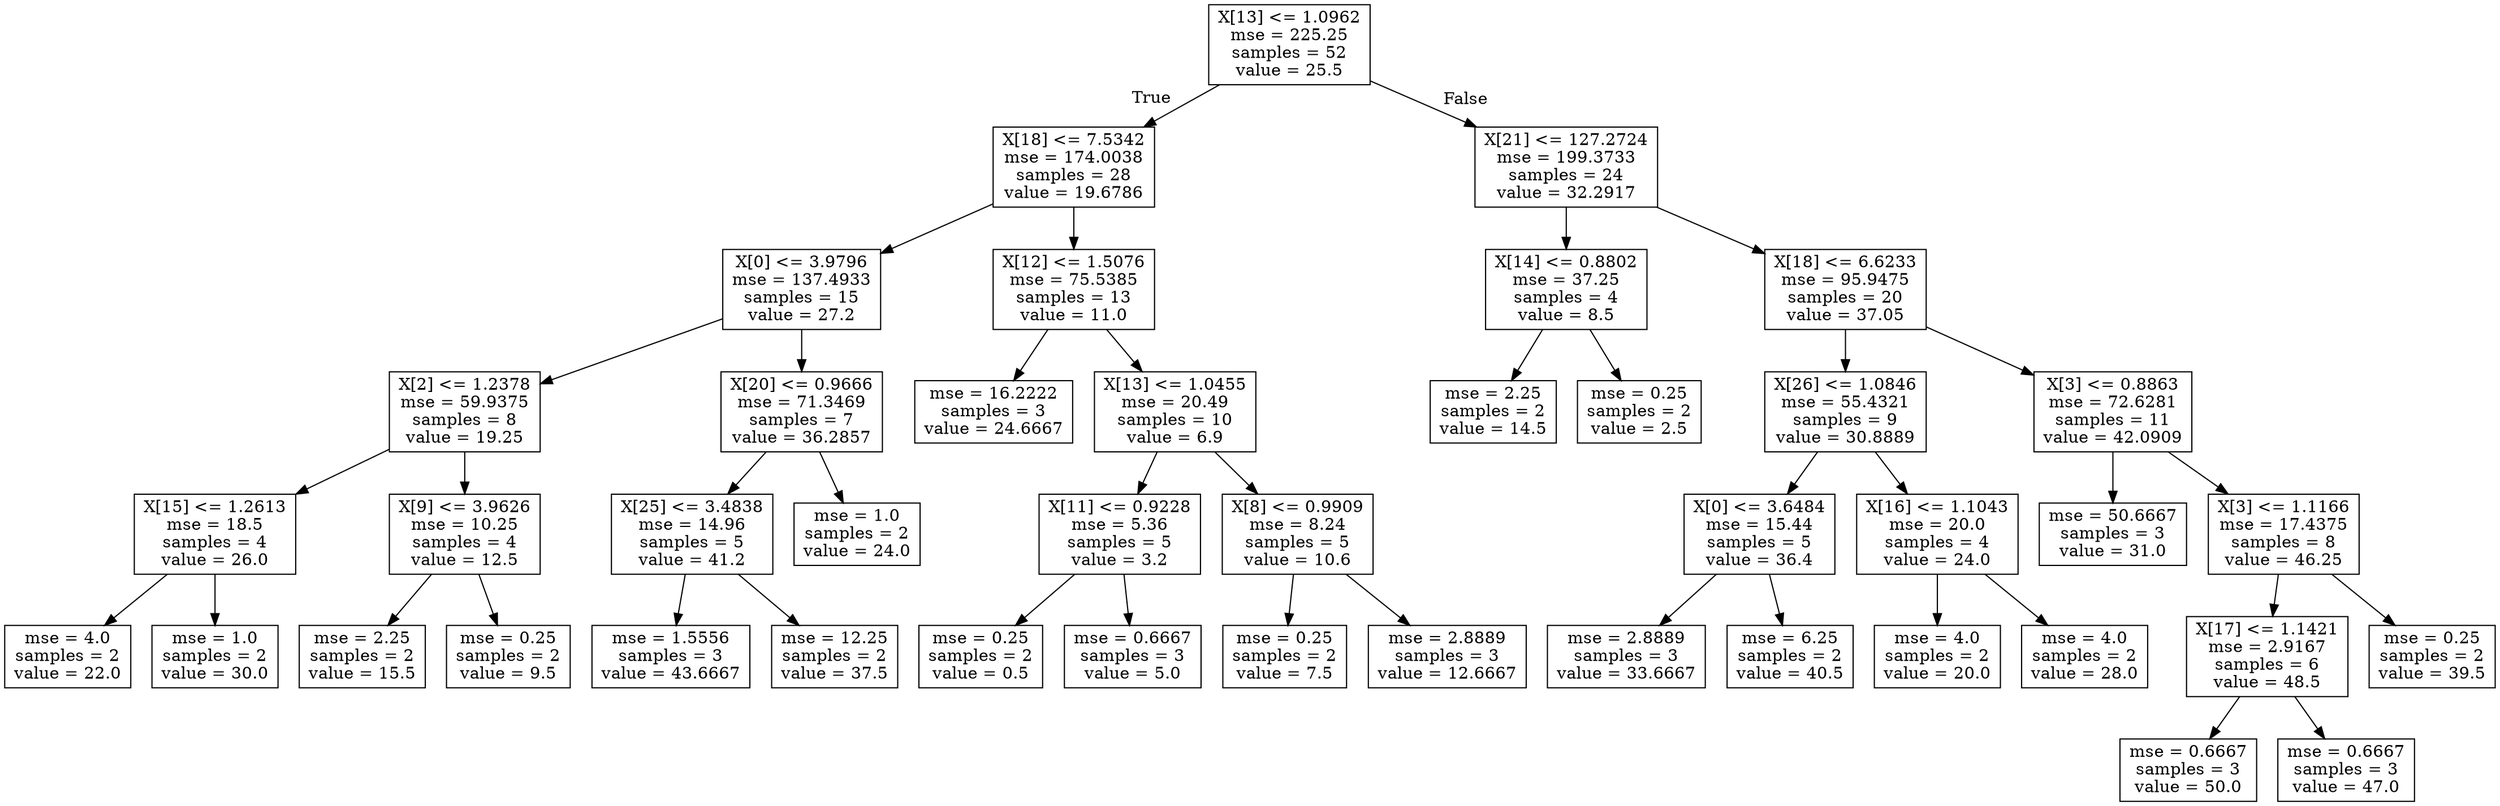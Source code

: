 digraph Tree {
node [shape=box] ;
0 [label="X[13] <= 1.0962\nmse = 225.25\nsamples = 52\nvalue = 25.5"] ;
1 [label="X[18] <= 7.5342\nmse = 174.0038\nsamples = 28\nvalue = 19.6786"] ;
0 -> 1 [labeldistance=2.5, labelangle=45, headlabel="True"] ;
2 [label="X[0] <= 3.9796\nmse = 137.4933\nsamples = 15\nvalue = 27.2"] ;
1 -> 2 ;
3 [label="X[2] <= 1.2378\nmse = 59.9375\nsamples = 8\nvalue = 19.25"] ;
2 -> 3 ;
4 [label="X[15] <= 1.2613\nmse = 18.5\nsamples = 4\nvalue = 26.0"] ;
3 -> 4 ;
5 [label="mse = 4.0\nsamples = 2\nvalue = 22.0"] ;
4 -> 5 ;
6 [label="mse = 1.0\nsamples = 2\nvalue = 30.0"] ;
4 -> 6 ;
7 [label="X[9] <= 3.9626\nmse = 10.25\nsamples = 4\nvalue = 12.5"] ;
3 -> 7 ;
8 [label="mse = 2.25\nsamples = 2\nvalue = 15.5"] ;
7 -> 8 ;
9 [label="mse = 0.25\nsamples = 2\nvalue = 9.5"] ;
7 -> 9 ;
10 [label="X[20] <= 0.9666\nmse = 71.3469\nsamples = 7\nvalue = 36.2857"] ;
2 -> 10 ;
11 [label="X[25] <= 3.4838\nmse = 14.96\nsamples = 5\nvalue = 41.2"] ;
10 -> 11 ;
12 [label="mse = 1.5556\nsamples = 3\nvalue = 43.6667"] ;
11 -> 12 ;
13 [label="mse = 12.25\nsamples = 2\nvalue = 37.5"] ;
11 -> 13 ;
14 [label="mse = 1.0\nsamples = 2\nvalue = 24.0"] ;
10 -> 14 ;
15 [label="X[12] <= 1.5076\nmse = 75.5385\nsamples = 13\nvalue = 11.0"] ;
1 -> 15 ;
16 [label="mse = 16.2222\nsamples = 3\nvalue = 24.6667"] ;
15 -> 16 ;
17 [label="X[13] <= 1.0455\nmse = 20.49\nsamples = 10\nvalue = 6.9"] ;
15 -> 17 ;
18 [label="X[11] <= 0.9228\nmse = 5.36\nsamples = 5\nvalue = 3.2"] ;
17 -> 18 ;
19 [label="mse = 0.25\nsamples = 2\nvalue = 0.5"] ;
18 -> 19 ;
20 [label="mse = 0.6667\nsamples = 3\nvalue = 5.0"] ;
18 -> 20 ;
21 [label="X[8] <= 0.9909\nmse = 8.24\nsamples = 5\nvalue = 10.6"] ;
17 -> 21 ;
22 [label="mse = 0.25\nsamples = 2\nvalue = 7.5"] ;
21 -> 22 ;
23 [label="mse = 2.8889\nsamples = 3\nvalue = 12.6667"] ;
21 -> 23 ;
24 [label="X[21] <= 127.2724\nmse = 199.3733\nsamples = 24\nvalue = 32.2917"] ;
0 -> 24 [labeldistance=2.5, labelangle=-45, headlabel="False"] ;
25 [label="X[14] <= 0.8802\nmse = 37.25\nsamples = 4\nvalue = 8.5"] ;
24 -> 25 ;
26 [label="mse = 2.25\nsamples = 2\nvalue = 14.5"] ;
25 -> 26 ;
27 [label="mse = 0.25\nsamples = 2\nvalue = 2.5"] ;
25 -> 27 ;
28 [label="X[18] <= 6.6233\nmse = 95.9475\nsamples = 20\nvalue = 37.05"] ;
24 -> 28 ;
29 [label="X[26] <= 1.0846\nmse = 55.4321\nsamples = 9\nvalue = 30.8889"] ;
28 -> 29 ;
30 [label="X[0] <= 3.6484\nmse = 15.44\nsamples = 5\nvalue = 36.4"] ;
29 -> 30 ;
31 [label="mse = 2.8889\nsamples = 3\nvalue = 33.6667"] ;
30 -> 31 ;
32 [label="mse = 6.25\nsamples = 2\nvalue = 40.5"] ;
30 -> 32 ;
33 [label="X[16] <= 1.1043\nmse = 20.0\nsamples = 4\nvalue = 24.0"] ;
29 -> 33 ;
34 [label="mse = 4.0\nsamples = 2\nvalue = 20.0"] ;
33 -> 34 ;
35 [label="mse = 4.0\nsamples = 2\nvalue = 28.0"] ;
33 -> 35 ;
36 [label="X[3] <= 0.8863\nmse = 72.6281\nsamples = 11\nvalue = 42.0909"] ;
28 -> 36 ;
37 [label="mse = 50.6667\nsamples = 3\nvalue = 31.0"] ;
36 -> 37 ;
38 [label="X[3] <= 1.1166\nmse = 17.4375\nsamples = 8\nvalue = 46.25"] ;
36 -> 38 ;
39 [label="X[17] <= 1.1421\nmse = 2.9167\nsamples = 6\nvalue = 48.5"] ;
38 -> 39 ;
40 [label="mse = 0.6667\nsamples = 3\nvalue = 50.0"] ;
39 -> 40 ;
41 [label="mse = 0.6667\nsamples = 3\nvalue = 47.0"] ;
39 -> 41 ;
42 [label="mse = 0.25\nsamples = 2\nvalue = 39.5"] ;
38 -> 42 ;
}